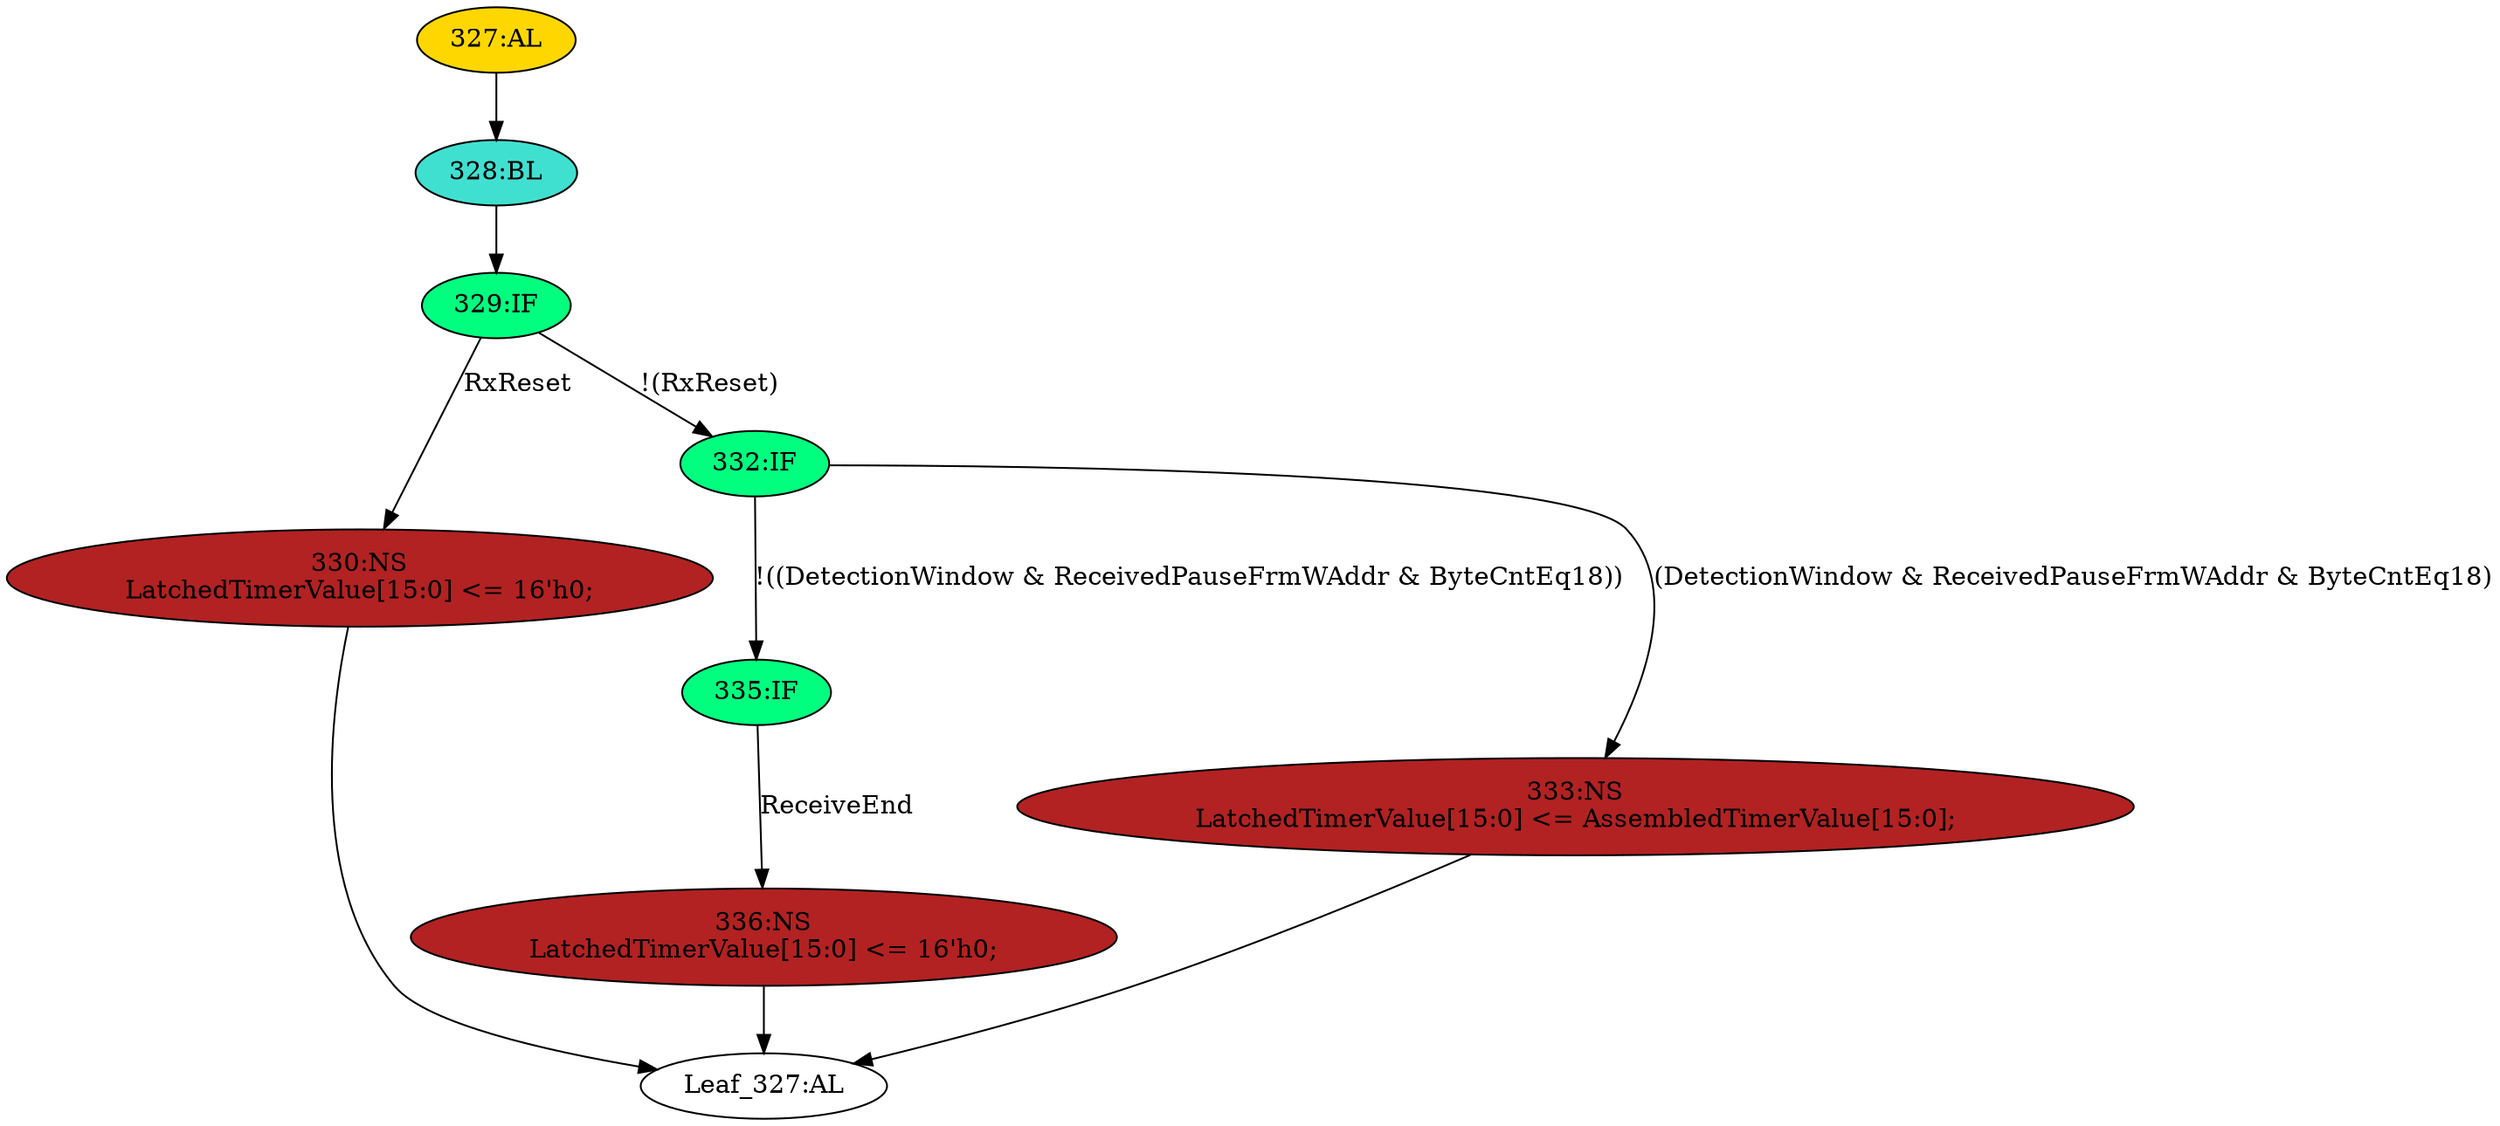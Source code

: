 strict digraph "" {
	node [label="\N"];
	"335:IF"	 [ast="<pyverilog.vparser.ast.IfStatement object at 0x7f2ba5adbc50>",
		fillcolor=springgreen,
		label="335:IF",
		statements="[]",
		style=filled,
		typ=IfStatement];
	"336:NS"	 [ast="<pyverilog.vparser.ast.NonblockingSubstitution object at 0x7f2ba5adbd10>",
		fillcolor=firebrick,
		label="336:NS
LatchedTimerValue[15:0] <= 16'h0;",
		statements="[<pyverilog.vparser.ast.NonblockingSubstitution object at 0x7f2ba5adbd10>]",
		style=filled,
		typ=NonblockingSubstitution];
	"335:IF" -> "336:NS"	 [cond="['ReceiveEnd']",
		label=ReceiveEnd,
		lineno=335];
	"Leaf_327:AL"	 [def_var="['LatchedTimerValue']",
		label="Leaf_327:AL"];
	"336:NS" -> "Leaf_327:AL"	 [cond="[]",
		lineno=None];
	"330:NS"	 [ast="<pyverilog.vparser.ast.NonblockingSubstitution object at 0x7f2ba5b02050>",
		fillcolor=firebrick,
		label="330:NS
LatchedTimerValue[15:0] <= 16'h0;",
		statements="[<pyverilog.vparser.ast.NonblockingSubstitution object at 0x7f2ba5b02050>]",
		style=filled,
		typ=NonblockingSubstitution];
	"330:NS" -> "Leaf_327:AL"	 [cond="[]",
		lineno=None];
	"327:AL"	 [ast="<pyverilog.vparser.ast.Always object at 0x7f2ba5b02350>",
		clk_sens=True,
		fillcolor=gold,
		label="327:AL",
		sens="['MRxClk', 'RxReset']",
		statements="[]",
		style=filled,
		typ=Always,
		use_var="['ReceiveEnd', 'ByteCntEq18', 'AssembledTimerValue', 'RxReset', 'ReceivedPauseFrmWAddr', 'DetectionWindow']"];
	"328:BL"	 [ast="<pyverilog.vparser.ast.Block object at 0x7f2ba5b024d0>",
		fillcolor=turquoise,
		label="328:BL",
		statements="[]",
		style=filled,
		typ=Block];
	"327:AL" -> "328:BL"	 [cond="[]",
		lineno=None];
	"332:IF"	 [ast="<pyverilog.vparser.ast.IfStatement object at 0x7f2ba5b02550>",
		fillcolor=springgreen,
		label="332:IF",
		statements="[]",
		style=filled,
		typ=IfStatement];
	"332:IF" -> "335:IF"	 [cond="['DetectionWindow', 'ReceivedPauseFrmWAddr', 'ByteCntEq18']",
		label="!((DetectionWindow & ReceivedPauseFrmWAddr & ByteCntEq18))",
		lineno=332];
	"333:NS"	 [ast="<pyverilog.vparser.ast.NonblockingSubstitution object at 0x7f2ba5b02590>",
		fillcolor=firebrick,
		label="333:NS
LatchedTimerValue[15:0] <= AssembledTimerValue[15:0];",
		statements="[<pyverilog.vparser.ast.NonblockingSubstitution object at 0x7f2ba5b02590>]",
		style=filled,
		typ=NonblockingSubstitution];
	"332:IF" -> "333:NS"	 [cond="['DetectionWindow', 'ReceivedPauseFrmWAddr', 'ByteCntEq18']",
		label="(DetectionWindow & ReceivedPauseFrmWAddr & ByteCntEq18)",
		lineno=332];
	"329:IF"	 [ast="<pyverilog.vparser.ast.IfStatement object at 0x7f2ba5b02510>",
		fillcolor=springgreen,
		label="329:IF",
		statements="[]",
		style=filled,
		typ=IfStatement];
	"328:BL" -> "329:IF"	 [cond="[]",
		lineno=None];
	"329:IF" -> "330:NS"	 [cond="['RxReset']",
		label=RxReset,
		lineno=329];
	"329:IF" -> "332:IF"	 [cond="['RxReset']",
		label="!(RxReset)",
		lineno=329];
	"333:NS" -> "Leaf_327:AL"	 [cond="[]",
		lineno=None];
}

